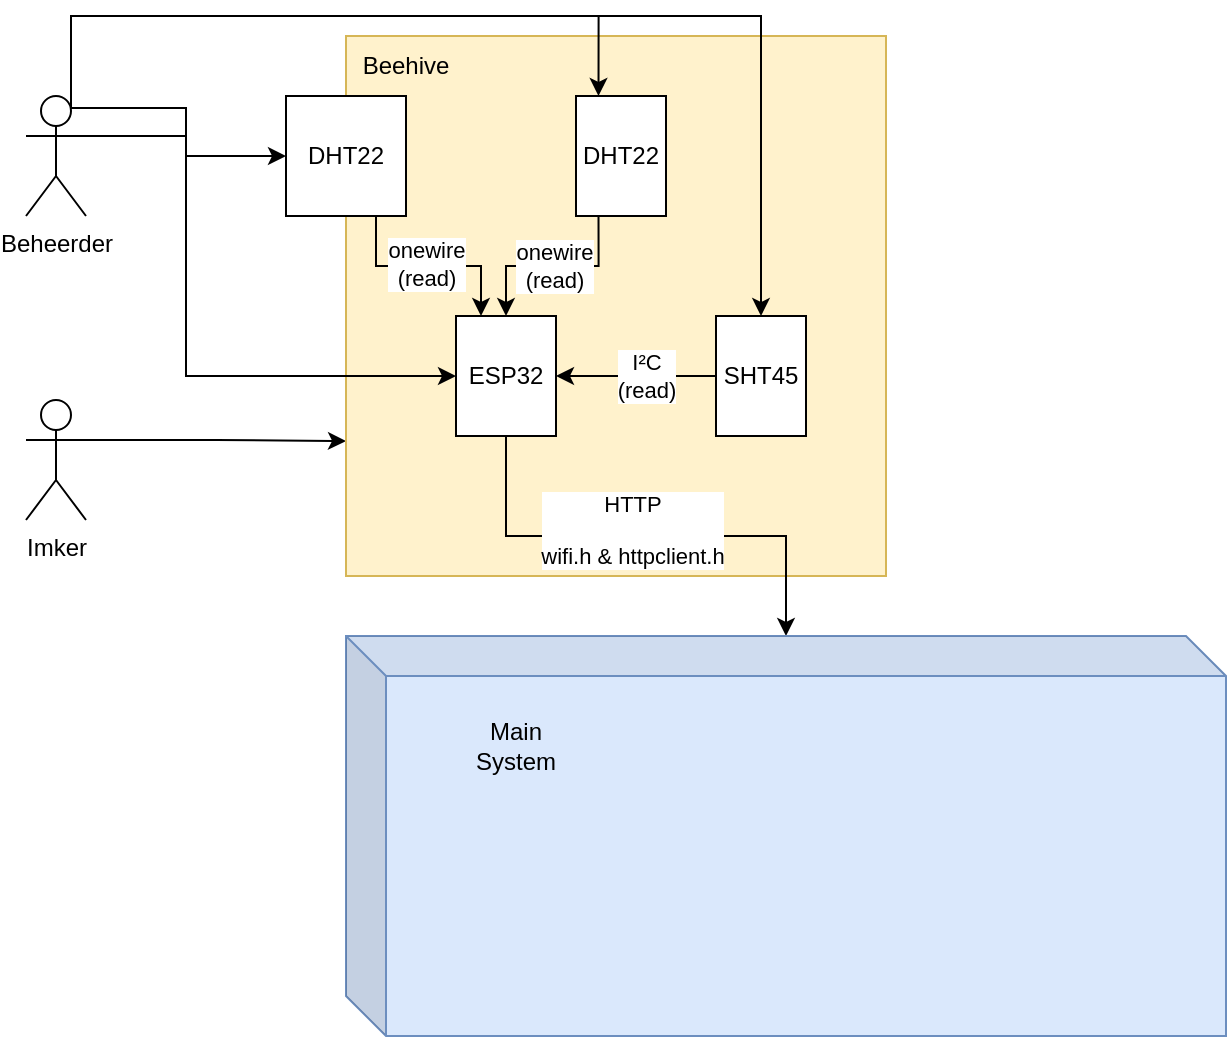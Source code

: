 <mxfile version="27.0.4">
  <diagram name="Page-1" id="eJ0Qw4Db6nhhG4S1m9tW">
    <mxGraphModel dx="689" dy="361" grid="1" gridSize="10" guides="1" tooltips="1" connect="1" arrows="1" fold="1" page="1" pageScale="1" pageWidth="1654" pageHeight="2336" math="0" shadow="0">
      <root>
        <mxCell id="0" />
        <mxCell id="1" parent="0" />
        <mxCell id="vhmr5BV3yXntm19uQJfj-32" style="edgeStyle=orthogonalEdgeStyle;rounded=0;orthogonalLoop=1;jettySize=auto;html=1;exitX=1;exitY=0.333;exitDx=0;exitDy=0;exitPerimeter=0;entryX=0;entryY=0.75;entryDx=0;entryDy=0;" edge="1" parent="1" source="vhmr5BV3yXntm19uQJfj-1" target="vhmr5BV3yXntm19uQJfj-6">
          <mxGeometry relative="1" as="geometry" />
        </mxCell>
        <mxCell id="vhmr5BV3yXntm19uQJfj-1" value="Imker" style="shape=umlActor;verticalLabelPosition=bottom;verticalAlign=top;html=1;outlineConnect=0;" vertex="1" parent="1">
          <mxGeometry x="460" y="1252" width="30" height="60" as="geometry" />
        </mxCell>
        <mxCell id="vhmr5BV3yXntm19uQJfj-28" style="edgeStyle=orthogonalEdgeStyle;rounded=0;orthogonalLoop=1;jettySize=auto;html=1;exitX=0.75;exitY=0.1;exitDx=0;exitDy=0;exitPerimeter=0;entryX=0;entryY=0.5;entryDx=0;entryDy=0;" edge="1" parent="1" source="vhmr5BV3yXntm19uQJfj-2" target="vhmr5BV3yXntm19uQJfj-8">
          <mxGeometry relative="1" as="geometry" />
        </mxCell>
        <mxCell id="vhmr5BV3yXntm19uQJfj-2" value="Beheerder" style="shape=umlActor;verticalLabelPosition=bottom;verticalAlign=top;html=1;outlineConnect=0;" vertex="1" parent="1">
          <mxGeometry x="460" y="1100" width="30" height="60" as="geometry" />
        </mxCell>
        <mxCell id="vhmr5BV3yXntm19uQJfj-6" value="" style="whiteSpace=wrap;html=1;aspect=fixed;fillColor=#fff2cc;strokeColor=#d6b656;" vertex="1" parent="1">
          <mxGeometry x="620" y="1070" width="270" height="270" as="geometry" />
        </mxCell>
        <mxCell id="vhmr5BV3yXntm19uQJfj-7" value="Beehive" style="text;html=1;align=center;verticalAlign=middle;whiteSpace=wrap;rounded=0;" vertex="1" parent="1">
          <mxGeometry x="620" y="1070" width="60" height="30" as="geometry" />
        </mxCell>
        <mxCell id="vhmr5BV3yXntm19uQJfj-12" style="edgeStyle=orthogonalEdgeStyle;rounded=0;orthogonalLoop=1;jettySize=auto;html=1;exitX=0.75;exitY=1;exitDx=0;exitDy=0;entryX=0.25;entryY=0;entryDx=0;entryDy=0;" edge="1" parent="1" source="vhmr5BV3yXntm19uQJfj-8" target="vhmr5BV3yXntm19uQJfj-11">
          <mxGeometry relative="1" as="geometry">
            <Array as="points">
              <mxPoint x="635" y="1185" />
              <mxPoint x="688" y="1185" />
            </Array>
          </mxGeometry>
        </mxCell>
        <mxCell id="vhmr5BV3yXntm19uQJfj-23" value="onewire&lt;div&gt;(read)&lt;/div&gt;" style="edgeLabel;html=1;align=center;verticalAlign=middle;resizable=0;points=[];" vertex="1" connectable="0" parent="vhmr5BV3yXntm19uQJfj-12">
          <mxGeometry x="-0.029" y="1" relative="1" as="geometry">
            <mxPoint as="offset" />
          </mxGeometry>
        </mxCell>
        <mxCell id="vhmr5BV3yXntm19uQJfj-8" value="DHT22" style="rounded=0;whiteSpace=wrap;html=1;" vertex="1" parent="1">
          <mxGeometry x="590" y="1100" width="60" height="60" as="geometry" />
        </mxCell>
        <mxCell id="vhmr5BV3yXntm19uQJfj-14" style="edgeStyle=orthogonalEdgeStyle;rounded=0;orthogonalLoop=1;jettySize=auto;html=1;exitX=0.25;exitY=1;exitDx=0;exitDy=0;entryX=0.5;entryY=0;entryDx=0;entryDy=0;" edge="1" parent="1" source="vhmr5BV3yXntm19uQJfj-9" target="vhmr5BV3yXntm19uQJfj-11">
          <mxGeometry relative="1" as="geometry" />
        </mxCell>
        <mxCell id="vhmr5BV3yXntm19uQJfj-24" value="onewire&lt;div&gt;(read)&lt;/div&gt;" style="edgeLabel;html=1;align=center;verticalAlign=middle;resizable=0;points=[];" vertex="1" connectable="0" parent="vhmr5BV3yXntm19uQJfj-14">
          <mxGeometry x="-0.001" relative="1" as="geometry">
            <mxPoint as="offset" />
          </mxGeometry>
        </mxCell>
        <mxCell id="vhmr5BV3yXntm19uQJfj-9" value="DHT22" style="rounded=0;whiteSpace=wrap;html=1;" vertex="1" parent="1">
          <mxGeometry x="735" y="1100" width="45" height="60" as="geometry" />
        </mxCell>
        <mxCell id="vhmr5BV3yXntm19uQJfj-16" style="edgeStyle=orthogonalEdgeStyle;rounded=0;orthogonalLoop=1;jettySize=auto;html=1;exitX=0;exitY=0.5;exitDx=0;exitDy=0;entryX=1;entryY=0.5;entryDx=0;entryDy=0;" edge="1" parent="1" source="vhmr5BV3yXntm19uQJfj-10" target="vhmr5BV3yXntm19uQJfj-11">
          <mxGeometry relative="1" as="geometry" />
        </mxCell>
        <mxCell id="vhmr5BV3yXntm19uQJfj-25" value="I²C&lt;div&gt;(read)&lt;/div&gt;" style="edgeLabel;html=1;align=center;verticalAlign=middle;resizable=0;points=[];" vertex="1" connectable="0" parent="vhmr5BV3yXntm19uQJfj-16">
          <mxGeometry x="0.255" y="-1" relative="1" as="geometry">
            <mxPoint x="15" y="1" as="offset" />
          </mxGeometry>
        </mxCell>
        <mxCell id="vhmr5BV3yXntm19uQJfj-10" value="SHT45" style="rounded=0;whiteSpace=wrap;html=1;" vertex="1" parent="1">
          <mxGeometry x="805" y="1210" width="45" height="60" as="geometry" />
        </mxCell>
        <mxCell id="vhmr5BV3yXntm19uQJfj-21" value="" style="edgeStyle=orthogonalEdgeStyle;rounded=0;orthogonalLoop=1;jettySize=auto;html=1;" edge="1" parent="1" source="vhmr5BV3yXntm19uQJfj-11" target="vhmr5BV3yXntm19uQJfj-17">
          <mxGeometry relative="1" as="geometry" />
        </mxCell>
        <mxCell id="vhmr5BV3yXntm19uQJfj-22" value="HTTP&lt;div&gt;&lt;br&gt;&lt;/div&gt;&lt;div&gt;wifi.h &amp;amp; httpclient.h&lt;/div&gt;" style="edgeLabel;html=1;align=center;verticalAlign=middle;resizable=0;points=[];" vertex="1" connectable="0" parent="vhmr5BV3yXntm19uQJfj-21">
          <mxGeometry x="-0.059" y="3" relative="1" as="geometry">
            <mxPoint as="offset" />
          </mxGeometry>
        </mxCell>
        <mxCell id="vhmr5BV3yXntm19uQJfj-11" value="ESP32" style="rounded=0;whiteSpace=wrap;html=1;" vertex="1" parent="1">
          <mxGeometry x="675" y="1210" width="50" height="60" as="geometry" />
        </mxCell>
        <mxCell id="vhmr5BV3yXntm19uQJfj-17" value="" style="shape=cube;whiteSpace=wrap;html=1;boundedLbl=1;backgroundOutline=1;darkOpacity=0.05;darkOpacity2=0.1;fillColor=#dae8fc;strokeColor=#6c8ebf;" vertex="1" parent="1">
          <mxGeometry x="620" y="1370" width="440" height="200" as="geometry" />
        </mxCell>
        <mxCell id="vhmr5BV3yXntm19uQJfj-18" value="Main System" style="text;html=1;align=center;verticalAlign=middle;whiteSpace=wrap;rounded=0;" vertex="1" parent="1">
          <mxGeometry x="675" y="1410" width="60" height="30" as="geometry" />
        </mxCell>
        <mxCell id="vhmr5BV3yXntm19uQJfj-29" style="edgeStyle=orthogonalEdgeStyle;rounded=0;orthogonalLoop=1;jettySize=auto;html=1;exitX=0.75;exitY=0.1;exitDx=0;exitDy=0;exitPerimeter=0;entryX=0.25;entryY=0;entryDx=0;entryDy=0;" edge="1" parent="1" source="vhmr5BV3yXntm19uQJfj-2" target="vhmr5BV3yXntm19uQJfj-9">
          <mxGeometry relative="1" as="geometry">
            <Array as="points">
              <mxPoint x="482" y="1060" />
              <mxPoint x="746" y="1060" />
            </Array>
          </mxGeometry>
        </mxCell>
        <mxCell id="vhmr5BV3yXntm19uQJfj-30" style="edgeStyle=orthogonalEdgeStyle;rounded=0;orthogonalLoop=1;jettySize=auto;html=1;exitX=0.75;exitY=0.1;exitDx=0;exitDy=0;exitPerimeter=0;entryX=0.5;entryY=0;entryDx=0;entryDy=0;" edge="1" parent="1" source="vhmr5BV3yXntm19uQJfj-2" target="vhmr5BV3yXntm19uQJfj-10">
          <mxGeometry relative="1" as="geometry">
            <Array as="points">
              <mxPoint x="482" y="1060" />
              <mxPoint x="828" y="1060" />
            </Array>
          </mxGeometry>
        </mxCell>
        <mxCell id="vhmr5BV3yXntm19uQJfj-31" style="edgeStyle=orthogonalEdgeStyle;rounded=0;orthogonalLoop=1;jettySize=auto;html=1;exitX=1;exitY=0.333;exitDx=0;exitDy=0;exitPerimeter=0;entryX=0;entryY=0.5;entryDx=0;entryDy=0;" edge="1" parent="1" source="vhmr5BV3yXntm19uQJfj-2" target="vhmr5BV3yXntm19uQJfj-11">
          <mxGeometry relative="1" as="geometry">
            <Array as="points">
              <mxPoint x="540" y="1120" />
              <mxPoint x="540" y="1240" />
            </Array>
          </mxGeometry>
        </mxCell>
      </root>
    </mxGraphModel>
  </diagram>
</mxfile>
